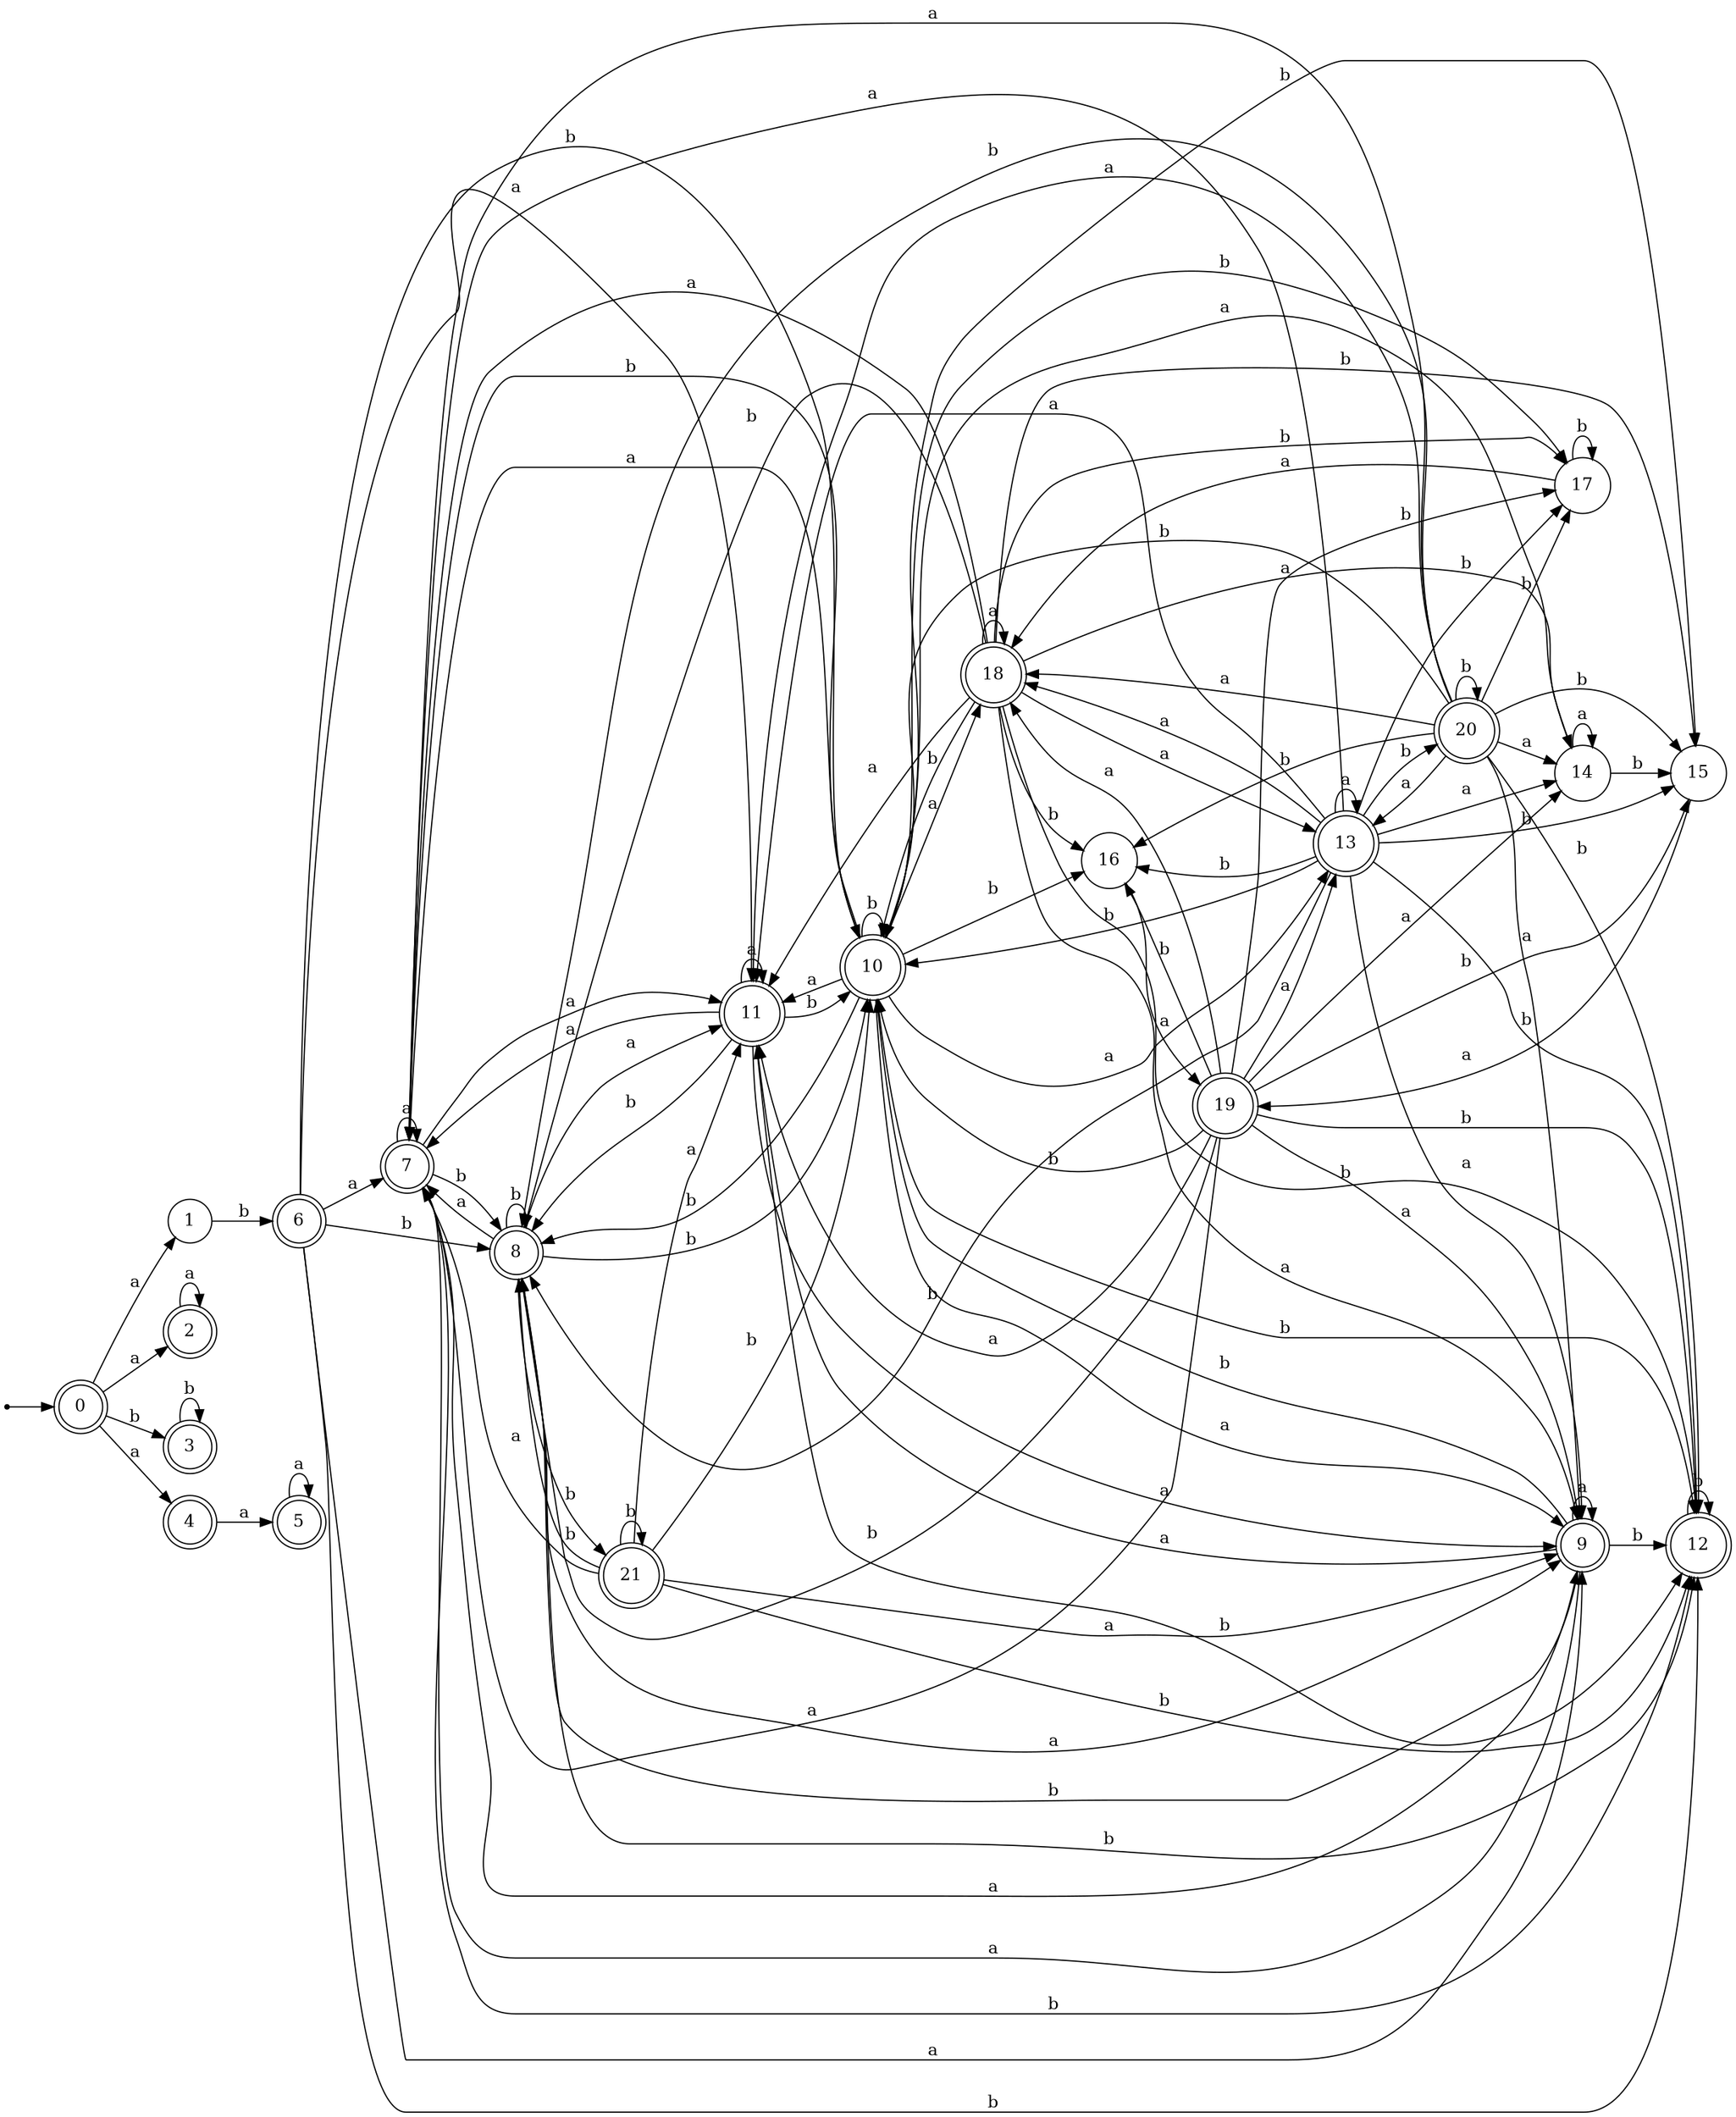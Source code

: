 digraph finite_state_machine {
rankdir=LR;
size="20,20";
node [shape = point]; "dummy0"
node [shape = doublecircle]; "0";"dummy0" -> "0";
node [shape = circle]; "1";
node [shape = doublecircle]; "2";node [shape = doublecircle]; "3";node [shape = doublecircle]; "4";node [shape = doublecircle]; "5";node [shape = doublecircle]; "6";node [shape = doublecircle]; "7";node [shape = doublecircle]; "8";node [shape = doublecircle]; "9";node [shape = doublecircle]; "10";node [shape = doublecircle]; "11";node [shape = doublecircle]; "12";node [shape = doublecircle]; "13";node [shape = circle]; "14";
node [shape = circle]; "15";
node [shape = circle]; "16";
node [shape = circle]; "17";
node [shape = doublecircle]; "18";node [shape = doublecircle]; "19";node [shape = doublecircle]; "20";node [shape = doublecircle]; "21";"0" -> "1" [label = "a"];
 "0" -> "2" [label = "a"];
 "0" -> "4" [label = "a"];
 "0" -> "3" [label = "b"];
 "4" -> "5" [label = "a"];
 "5" -> "5" [label = "a"];
 "3" -> "3" [label = "b"];
 "2" -> "2" [label = "a"];
 "1" -> "6" [label = "b"];
 "6" -> "9" [label = "a"];
 "6" -> "11" [label = "a"];
 "6" -> "7" [label = "a"];
 "6" -> "8" [label = "b"];
 "6" -> "10" [label = "b"];
 "6" -> "12" [label = "b"];
 "12" -> "12" [label = "b"];
 "11" -> "9" [label = "a"];
 "11" -> "11" [label = "a"];
 "11" -> "7" [label = "a"];
 "11" -> "8" [label = "b"];
 "11" -> "10" [label = "b"];
 "11" -> "12" [label = "b"];
 "10" -> "16" [label = "b"];
 "10" -> "17" [label = "b"];
 "10" -> "8" [label = "b"];
 "10" -> "10" [label = "b"];
 "10" -> "12" [label = "b"];
 "10" -> "15" [label = "b"];
 "10" -> "18" [label = "a"];
 "10" -> "7" [label = "a"];
 "10" -> "9" [label = "a"];
 "10" -> "11" [label = "a"];
 "10" -> "13" [label = "a"];
 "10" -> "14" [label = "a"];
 "18" -> "18" [label = "a"];
 "18" -> "7" [label = "a"];
 "18" -> "9" [label = "a"];
 "18" -> "11" [label = "a"];
 "18" -> "13" [label = "a"];
 "18" -> "14" [label = "a"];
 "18" -> "16" [label = "b"];
 "18" -> "17" [label = "b"];
 "18" -> "8" [label = "b"];
 "18" -> "10" [label = "b"];
 "18" -> "12" [label = "b"];
 "18" -> "15" [label = "b"];
 "17" -> "17" [label = "b"];
 "17" -> "18" [label = "a"];
 "16" -> "19" [label = "a"];
 "19" -> "18" [label = "a"];
 "19" -> "7" [label = "a"];
 "19" -> "9" [label = "a"];
 "19" -> "11" [label = "a"];
 "19" -> "13" [label = "a"];
 "19" -> "14" [label = "a"];
 "19" -> "16" [label = "b"];
 "19" -> "17" [label = "b"];
 "19" -> "8" [label = "b"];
 "19" -> "10" [label = "b"];
 "19" -> "12" [label = "b"];
 "19" -> "15" [label = "b"];
 "15" -> "19" [label = "a"];
 "14" -> "14" [label = "a"];
 "14" -> "15" [label = "b"];
 "13" -> "18" [label = "a"];
 "13" -> "7" [label = "a"];
 "13" -> "9" [label = "a"];
 "13" -> "11" [label = "a"];
 "13" -> "13" [label = "a"];
 "13" -> "14" [label = "a"];
 "13" -> "16" [label = "b"];
 "13" -> "17" [label = "b"];
 "13" -> "20" [label = "b"];
 "13" -> "8" [label = "b"];
 "13" -> "10" [label = "b"];
 "13" -> "12" [label = "b"];
 "13" -> "15" [label = "b"];
 "20" -> "16" [label = "b"];
 "20" -> "17" [label = "b"];
 "20" -> "20" [label = "b"];
 "20" -> "8" [label = "b"];
 "20" -> "10" [label = "b"];
 "20" -> "12" [label = "b"];
 "20" -> "15" [label = "b"];
 "20" -> "18" [label = "a"];
 "20" -> "7" [label = "a"];
 "20" -> "9" [label = "a"];
 "20" -> "11" [label = "a"];
 "20" -> "13" [label = "a"];
 "20" -> "14" [label = "a"];
 "9" -> "9" [label = "a"];
 "9" -> "11" [label = "a"];
 "9" -> "7" [label = "a"];
 "9" -> "8" [label = "b"];
 "9" -> "10" [label = "b"];
 "9" -> "12" [label = "b"];
 "8" -> "8" [label = "b"];
 "8" -> "10" [label = "b"];
 "8" -> "12" [label = "b"];
 "8" -> "21" [label = "b"];
 "8" -> "9" [label = "a"];
 "8" -> "11" [label = "a"];
 "8" -> "7" [label = "a"];
 "21" -> "8" [label = "b"];
 "21" -> "10" [label = "b"];
 "21" -> "12" [label = "b"];
 "21" -> "21" [label = "b"];
 "21" -> "9" [label = "a"];
 "21" -> "11" [label = "a"];
 "21" -> "7" [label = "a"];
 "7" -> "9" [label = "a"];
 "7" -> "11" [label = "a"];
 "7" -> "7" [label = "a"];
 "7" -> "8" [label = "b"];
 "7" -> "10" [label = "b"];
 "7" -> "12" [label = "b"];
 }
